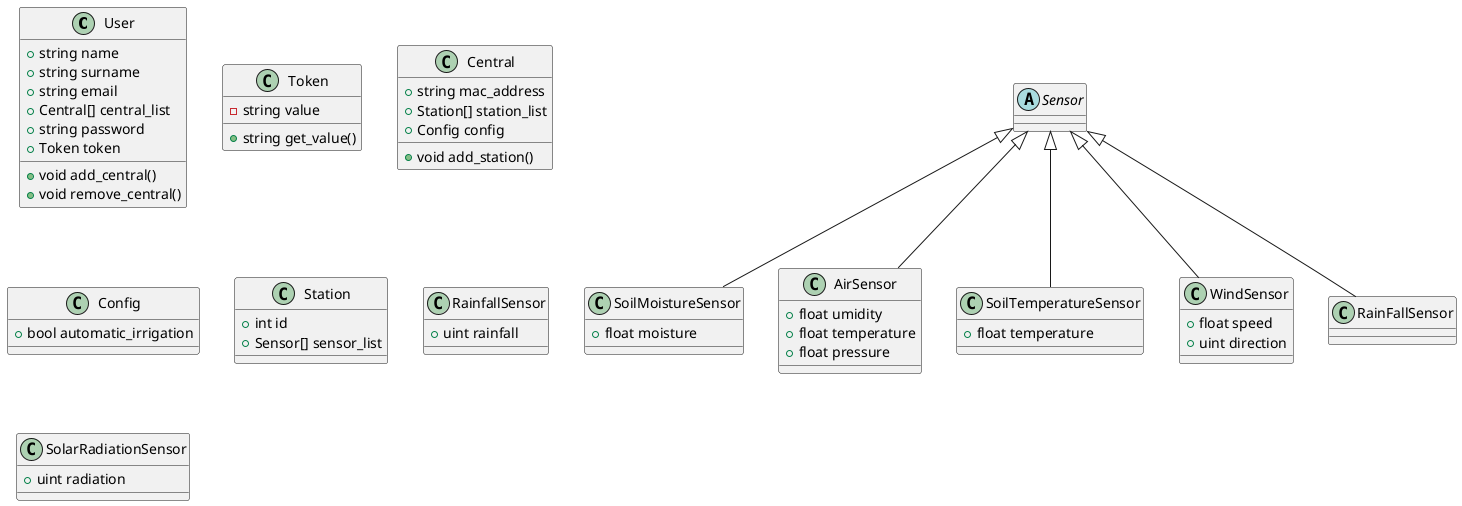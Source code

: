 @startuml server

class User {
    + string name
    + string surname
    + string email
    + Central[] central_list
    + string password
    + Token token
    + void add_central()
    + void remove_central()
}

class Token {
    - string value
    + string get_value()
}

class Central {
    + string mac_address
    + Station[] station_list
    + Config config
    + void add_station()
}

class Config {
    + bool automatic_irrigation
}

class Station {
    + int id
    + Sensor[] sensor_list
}

abstract class Sensor {

}

class SoilMoistureSensor {
    + float moisture
}

class AirSensor {
    + float umidity
    + float temperature
    + float pressure
}

class SoilTemperatureSensor {
    + float temperature
}

class WindSensor {
    + float speed
    + uint direction
}

class RainfallSensor {
    + uint rainfall
}

class SolarRadiationSensor {
    + uint radiation
}

Sensor <|-- SoilMoistureSensor
Sensor <|-- AirSensor
Sensor <|-- SoilTemperatureSensor
Sensor <|-- WindSensor
Sensor <|-- RainFallSensor

@enduml